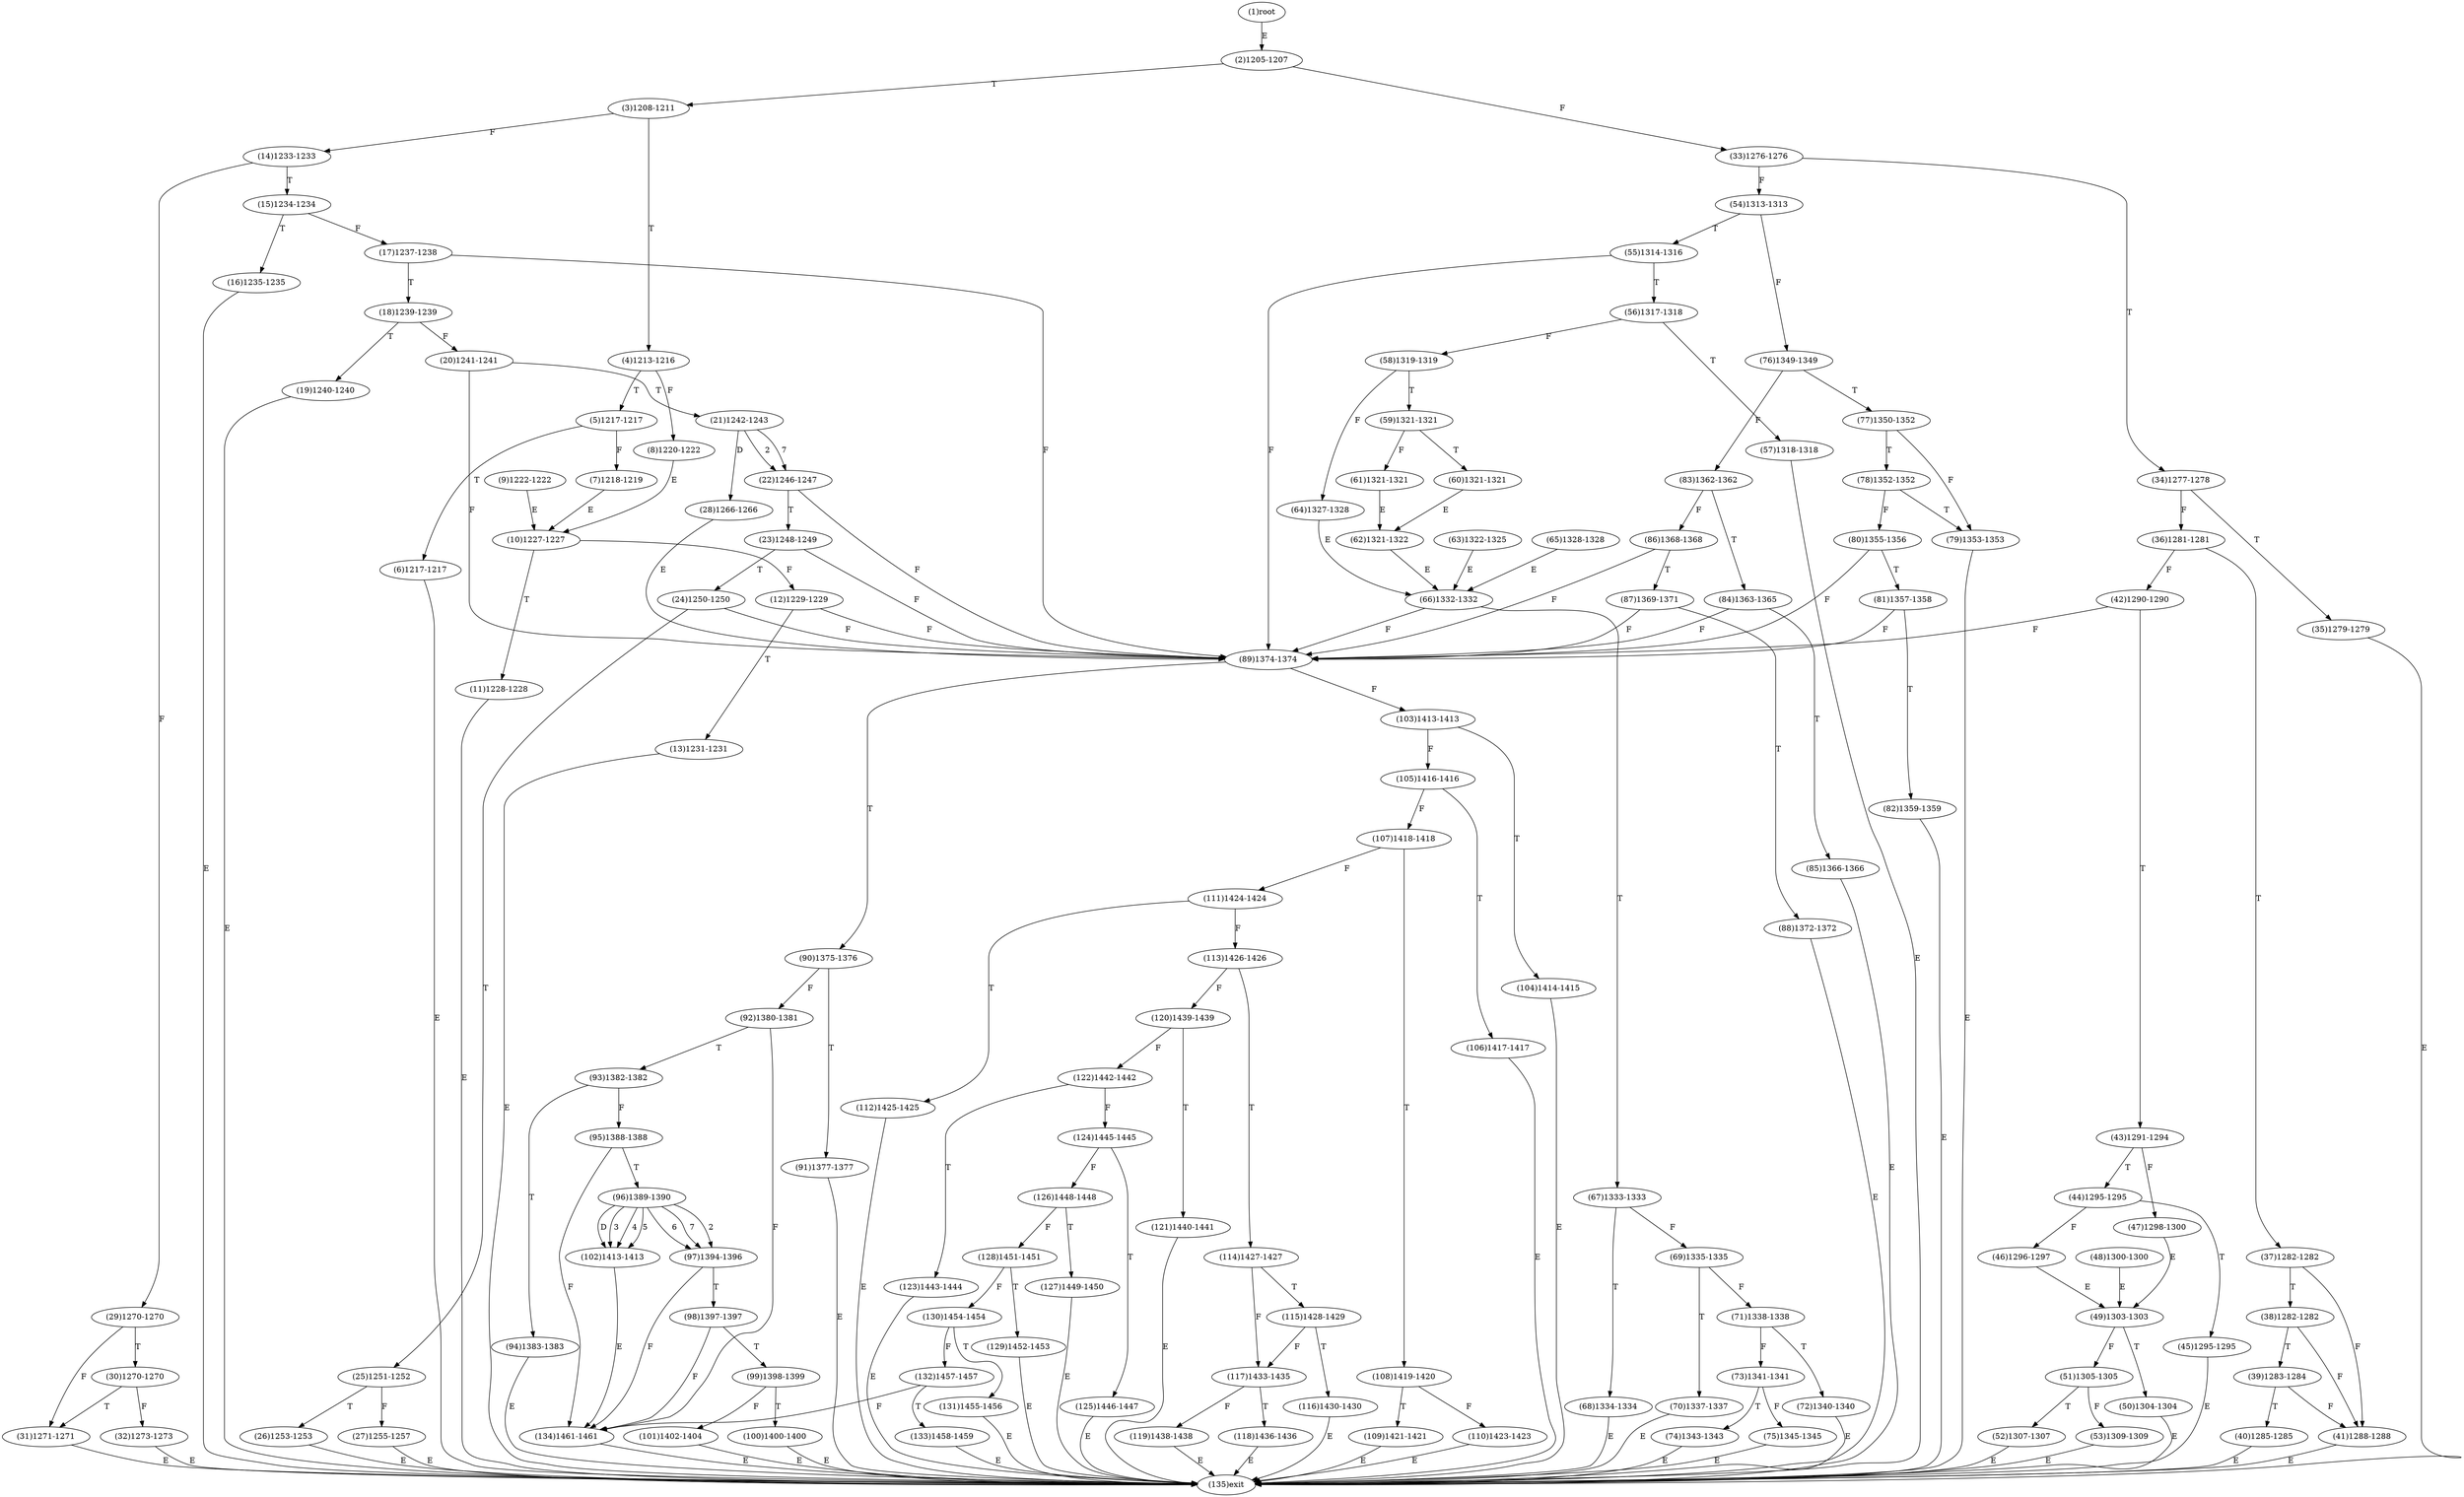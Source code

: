 digraph "" { 
1[ label="(1)root"];
2[ label="(2)1205-1207"];
3[ label="(3)1208-1211"];
4[ label="(4)1213-1216"];
5[ label="(5)1217-1217"];
6[ label="(6)1217-1217"];
7[ label="(7)1218-1219"];
8[ label="(8)1220-1222"];
9[ label="(9)1222-1222"];
10[ label="(10)1227-1227"];
11[ label="(11)1228-1228"];
12[ label="(12)1229-1229"];
13[ label="(13)1231-1231"];
14[ label="(14)1233-1233"];
15[ label="(15)1234-1234"];
17[ label="(17)1237-1238"];
16[ label="(16)1235-1235"];
19[ label="(19)1240-1240"];
18[ label="(18)1239-1239"];
21[ label="(21)1242-1243"];
20[ label="(20)1241-1241"];
23[ label="(23)1248-1249"];
22[ label="(22)1246-1247"];
25[ label="(25)1251-1252"];
24[ label="(24)1250-1250"];
27[ label="(27)1255-1257"];
26[ label="(26)1253-1253"];
29[ label="(29)1270-1270"];
28[ label="(28)1266-1266"];
31[ label="(31)1271-1271"];
30[ label="(30)1270-1270"];
34[ label="(34)1277-1278"];
35[ label="(35)1279-1279"];
32[ label="(32)1273-1273"];
33[ label="(33)1276-1276"];
38[ label="(38)1282-1282"];
39[ label="(39)1283-1284"];
36[ label="(36)1281-1281"];
37[ label="(37)1282-1282"];
42[ label="(42)1290-1290"];
43[ label="(43)1291-1294"];
40[ label="(40)1285-1285"];
41[ label="(41)1288-1288"];
46[ label="(46)1296-1297"];
47[ label="(47)1298-1300"];
44[ label="(44)1295-1295"];
45[ label="(45)1295-1295"];
51[ label="(51)1305-1305"];
50[ label="(50)1304-1304"];
49[ label="(49)1303-1303"];
48[ label="(48)1300-1300"];
55[ label="(55)1314-1316"];
54[ label="(54)1313-1313"];
53[ label="(53)1309-1309"];
52[ label="(52)1307-1307"];
59[ label="(59)1321-1321"];
58[ label="(58)1319-1319"];
57[ label="(57)1318-1318"];
56[ label="(56)1317-1318"];
63[ label="(63)1322-1325"];
62[ label="(62)1321-1322"];
61[ label="(61)1321-1321"];
60[ label="(60)1321-1321"];
68[ label="(68)1334-1334"];
69[ label="(69)1335-1335"];
70[ label="(70)1337-1337"];
71[ label="(71)1338-1338"];
64[ label="(64)1327-1328"];
65[ label="(65)1328-1328"];
66[ label="(66)1332-1332"];
67[ label="(67)1333-1333"];
76[ label="(76)1349-1349"];
77[ label="(77)1350-1352"];
78[ label="(78)1352-1352"];
79[ label="(79)1353-1353"];
72[ label="(72)1340-1340"];
73[ label="(73)1341-1341"];
74[ label="(74)1343-1343"];
75[ label="(75)1345-1345"];
85[ label="(85)1366-1366"];
84[ label="(84)1363-1365"];
87[ label="(87)1369-1371"];
86[ label="(86)1368-1368"];
81[ label="(81)1357-1358"];
80[ label="(80)1355-1356"];
83[ label="(83)1362-1362"];
82[ label="(82)1359-1359"];
93[ label="(93)1382-1382"];
92[ label="(92)1380-1381"];
95[ label="(95)1388-1388"];
94[ label="(94)1383-1383"];
89[ label="(89)1374-1374"];
88[ label="(88)1372-1372"];
91[ label="(91)1377-1377"];
90[ label="(90)1375-1376"];
102[ label="(102)1413-1413"];
103[ label="(103)1413-1413"];
100[ label="(100)1400-1400"];
101[ label="(101)1402-1404"];
98[ label="(98)1397-1397"];
99[ label="(99)1398-1399"];
96[ label="(96)1389-1390"];
97[ label="(97)1394-1396"];
110[ label="(110)1423-1423"];
111[ label="(111)1424-1424"];
108[ label="(108)1419-1420"];
109[ label="(109)1421-1421"];
106[ label="(106)1417-1417"];
107[ label="(107)1418-1418"];
104[ label="(104)1414-1415"];
105[ label="(105)1416-1416"];
119[ label="(119)1438-1438"];
118[ label="(118)1436-1436"];
117[ label="(117)1433-1435"];
116[ label="(116)1430-1430"];
115[ label="(115)1428-1429"];
114[ label="(114)1427-1427"];
113[ label="(113)1426-1426"];
112[ label="(112)1425-1425"];
127[ label="(127)1449-1450"];
126[ label="(126)1448-1448"];
125[ label="(125)1446-1447"];
124[ label="(124)1445-1445"];
123[ label="(123)1443-1444"];
122[ label="(122)1442-1442"];
121[ label="(121)1440-1441"];
120[ label="(120)1439-1439"];
129[ label="(129)1452-1453"];
128[ label="(128)1451-1451"];
131[ label="(131)1455-1456"];
130[ label="(130)1454-1454"];
133[ label="(133)1458-1459"];
132[ label="(132)1457-1457"];
135[ label="(135)exit"];
134[ label="(134)1461-1461"];
1->2[ label="E"];
2->33[ label="F"];
2->3[ label="T"];
3->14[ label="F"];
3->4[ label="T"];
4->8[ label="F"];
4->5[ label="T"];
5->7[ label="F"];
5->6[ label="T"];
6->135[ label="E"];
7->10[ label="E"];
8->10[ label="E"];
9->10[ label="E"];
10->12[ label="F"];
10->11[ label="T"];
11->135[ label="E"];
12->89[ label="F"];
12->13[ label="T"];
13->135[ label="E"];
14->29[ label="F"];
14->15[ label="T"];
15->17[ label="F"];
15->16[ label="T"];
16->135[ label="E"];
17->89[ label="F"];
17->18[ label="T"];
18->20[ label="F"];
18->19[ label="T"];
19->135[ label="E"];
20->89[ label="F"];
20->21[ label="T"];
21->22[ label="2"];
21->22[ label="7"];
21->28[ label="D"];
22->89[ label="F"];
22->23[ label="T"];
23->89[ label="F"];
23->24[ label="T"];
24->89[ label="F"];
24->25[ label="T"];
25->27[ label="F"];
25->26[ label="T"];
26->135[ label="E"];
27->135[ label="E"];
28->89[ label="E"];
29->31[ label="F"];
29->30[ label="T"];
30->32[ label="F"];
30->31[ label="T"];
31->135[ label="E"];
32->135[ label="E"];
33->54[ label="F"];
33->34[ label="T"];
34->36[ label="F"];
34->35[ label="T"];
35->135[ label="E"];
36->42[ label="F"];
36->37[ label="T"];
37->41[ label="F"];
37->38[ label="T"];
38->41[ label="F"];
38->39[ label="T"];
39->41[ label="F"];
39->40[ label="T"];
40->135[ label="E"];
41->135[ label="E"];
42->89[ label="F"];
42->43[ label="T"];
43->47[ label="F"];
43->44[ label="T"];
44->46[ label="F"];
44->45[ label="T"];
45->135[ label="E"];
46->49[ label="E"];
47->49[ label="E"];
48->49[ label="E"];
49->51[ label="F"];
49->50[ label="T"];
50->135[ label="E"];
51->53[ label="F"];
51->52[ label="T"];
52->135[ label="E"];
53->135[ label="E"];
54->76[ label="F"];
54->55[ label="T"];
55->89[ label="F"];
55->56[ label="T"];
56->58[ label="F"];
56->57[ label="T"];
57->135[ label="E"];
58->64[ label="F"];
58->59[ label="T"];
59->61[ label="F"];
59->60[ label="T"];
60->62[ label="E"];
61->62[ label="E"];
62->66[ label="E"];
63->66[ label="E"];
64->66[ label="E"];
65->66[ label="E"];
66->89[ label="F"];
66->67[ label="T"];
67->69[ label="F"];
67->68[ label="T"];
68->135[ label="E"];
69->71[ label="F"];
69->70[ label="T"];
70->135[ label="E"];
71->73[ label="F"];
71->72[ label="T"];
72->135[ label="E"];
73->75[ label="F"];
73->74[ label="T"];
74->135[ label="E"];
75->135[ label="E"];
76->83[ label="F"];
76->77[ label="T"];
77->79[ label="F"];
77->78[ label="T"];
78->80[ label="F"];
78->79[ label="T"];
79->135[ label="E"];
80->89[ label="F"];
80->81[ label="T"];
81->89[ label="F"];
81->82[ label="T"];
82->135[ label="E"];
83->86[ label="F"];
83->84[ label="T"];
84->89[ label="F"];
84->85[ label="T"];
85->135[ label="E"];
86->89[ label="F"];
86->87[ label="T"];
87->89[ label="F"];
87->88[ label="T"];
88->135[ label="E"];
89->103[ label="F"];
89->90[ label="T"];
90->92[ label="F"];
90->91[ label="T"];
91->135[ label="E"];
92->134[ label="F"];
92->93[ label="T"];
93->95[ label="F"];
93->94[ label="T"];
94->135[ label="E"];
95->134[ label="F"];
95->96[ label="T"];
96->97[ label="2"];
96->102[ label="3"];
96->102[ label="4"];
96->102[ label="5"];
96->97[ label="6"];
96->97[ label="7"];
96->102[ label="D"];
97->134[ label="F"];
97->98[ label="T"];
98->134[ label="F"];
98->99[ label="T"];
99->101[ label="F"];
99->100[ label="T"];
100->135[ label="E"];
101->135[ label="E"];
102->134[ label="E"];
103->105[ label="F"];
103->104[ label="T"];
104->135[ label="E"];
105->107[ label="F"];
105->106[ label="T"];
106->135[ label="E"];
107->111[ label="F"];
107->108[ label="T"];
108->110[ label="F"];
108->109[ label="T"];
109->135[ label="E"];
110->135[ label="E"];
111->113[ label="F"];
111->112[ label="T"];
112->135[ label="E"];
113->120[ label="F"];
113->114[ label="T"];
114->117[ label="F"];
114->115[ label="T"];
115->117[ label="F"];
115->116[ label="T"];
116->135[ label="E"];
117->119[ label="F"];
117->118[ label="T"];
118->135[ label="E"];
119->135[ label="E"];
120->122[ label="F"];
120->121[ label="T"];
121->135[ label="E"];
122->124[ label="F"];
122->123[ label="T"];
123->135[ label="E"];
124->126[ label="F"];
124->125[ label="T"];
125->135[ label="E"];
126->128[ label="F"];
126->127[ label="T"];
127->135[ label="E"];
128->130[ label="F"];
128->129[ label="T"];
129->135[ label="E"];
130->132[ label="F"];
130->131[ label="T"];
131->135[ label="E"];
132->134[ label="F"];
132->133[ label="T"];
133->135[ label="E"];
134->135[ label="E"];
}